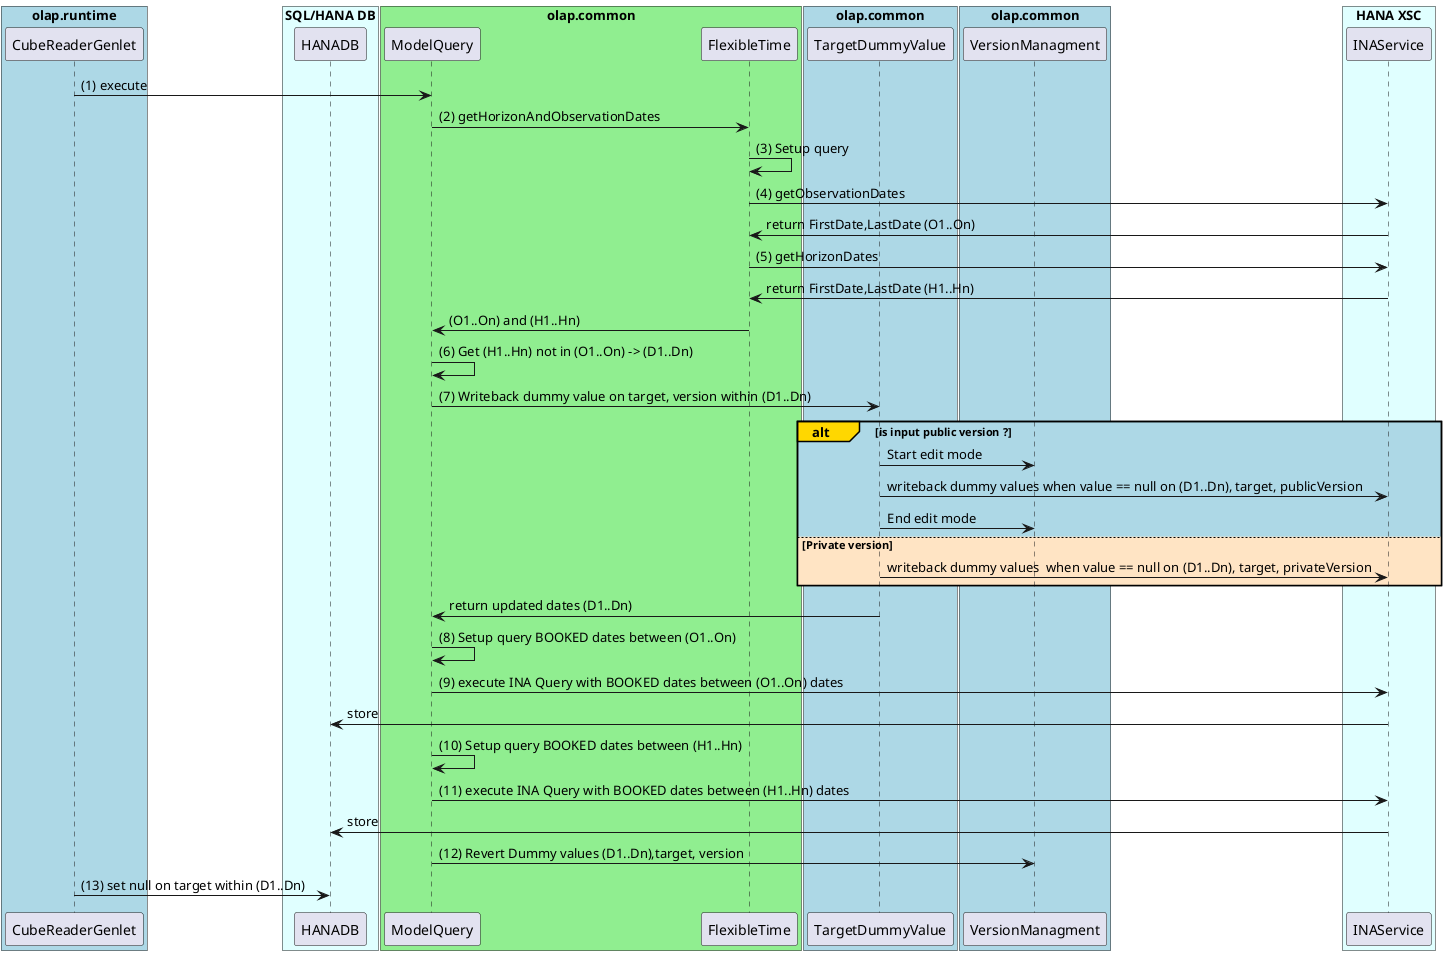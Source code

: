 @startuml

box "olap.runtime" #LightBlue
participant CubeReaderGenlet
end box

box "SQL/HANA DB" #LightCyan
participant HANADB
end box

box "olap.common" #LightGreen
participant ModelQuery
participant FlexibleTime
end box

box "olap.common" #LightBlue
participant TargetDummyValue
end box

box "olap.common" #LightBlue
participant VersionManagment
end box

box "HANA XSC" #LightCyan
participant INAService
end box

CubeReaderGenlet -> ModelQuery: (1) execute
ModelQuery -> FlexibleTime: (2) getHorizonAndObservationDates
FlexibleTime -> FlexibleTime: (3) Setup query
FlexibleTime -> INAService: (4) getObservationDates
INAService -> FlexibleTime: return FirstDate,LastDate (O1..On)

FlexibleTime -> INAService: (5) getHorizonDates
INAService -> FlexibleTime: return FirstDate,LastDate (H1..Hn)
FlexibleTime -> ModelQuery: (O1..On) and (H1..Hn)

ModelQuery -> ModelQuery: (6) Get (H1..Hn) not in (O1..On) -> (D1..Dn)
ModelQuery -> TargetDummyValue: (7) Writeback dummy value on target, version within (D1..Dn)


alt#Gold #LightBlue is input public version ?
                TargetDummyValue -> VersionManagment: Start edit mode
                TargetDummyValue->INAService: writeback dummy values when value == null on (D1..Dn), target, publicVersion        
                TargetDummyValue->VersionManagment: End edit mode
            else #Bisque Private version
                TargetDummyValue->INAService: writeback dummy values  when value == null on (D1..Dn), target, privateVersion                
            end
TargetDummyValue -> ModelQuery: return updated dates (D1..Dn)
ModelQuery -> ModelQuery: (8) Setup query BOOKED dates between (O1..On)
ModelQuery->INAService: (9) execute INA Query with BOOKED dates between (O1..On) dates
INAService->HANADB: store

ModelQuery -> ModelQuery: (10) Setup query BOOKED dates between (H1..Hn)

ModelQuery->INAService: (11) execute INA Query with BOOKED dates between (H1..Hn) dates
INAService->HANADB: store

ModelQuery->VersionManagment: (12) Revert Dummy values (D1..Dn),target, version
CubeReaderGenlet -> HANADB: (13) set null on target within (D1..Dn)
@enduml